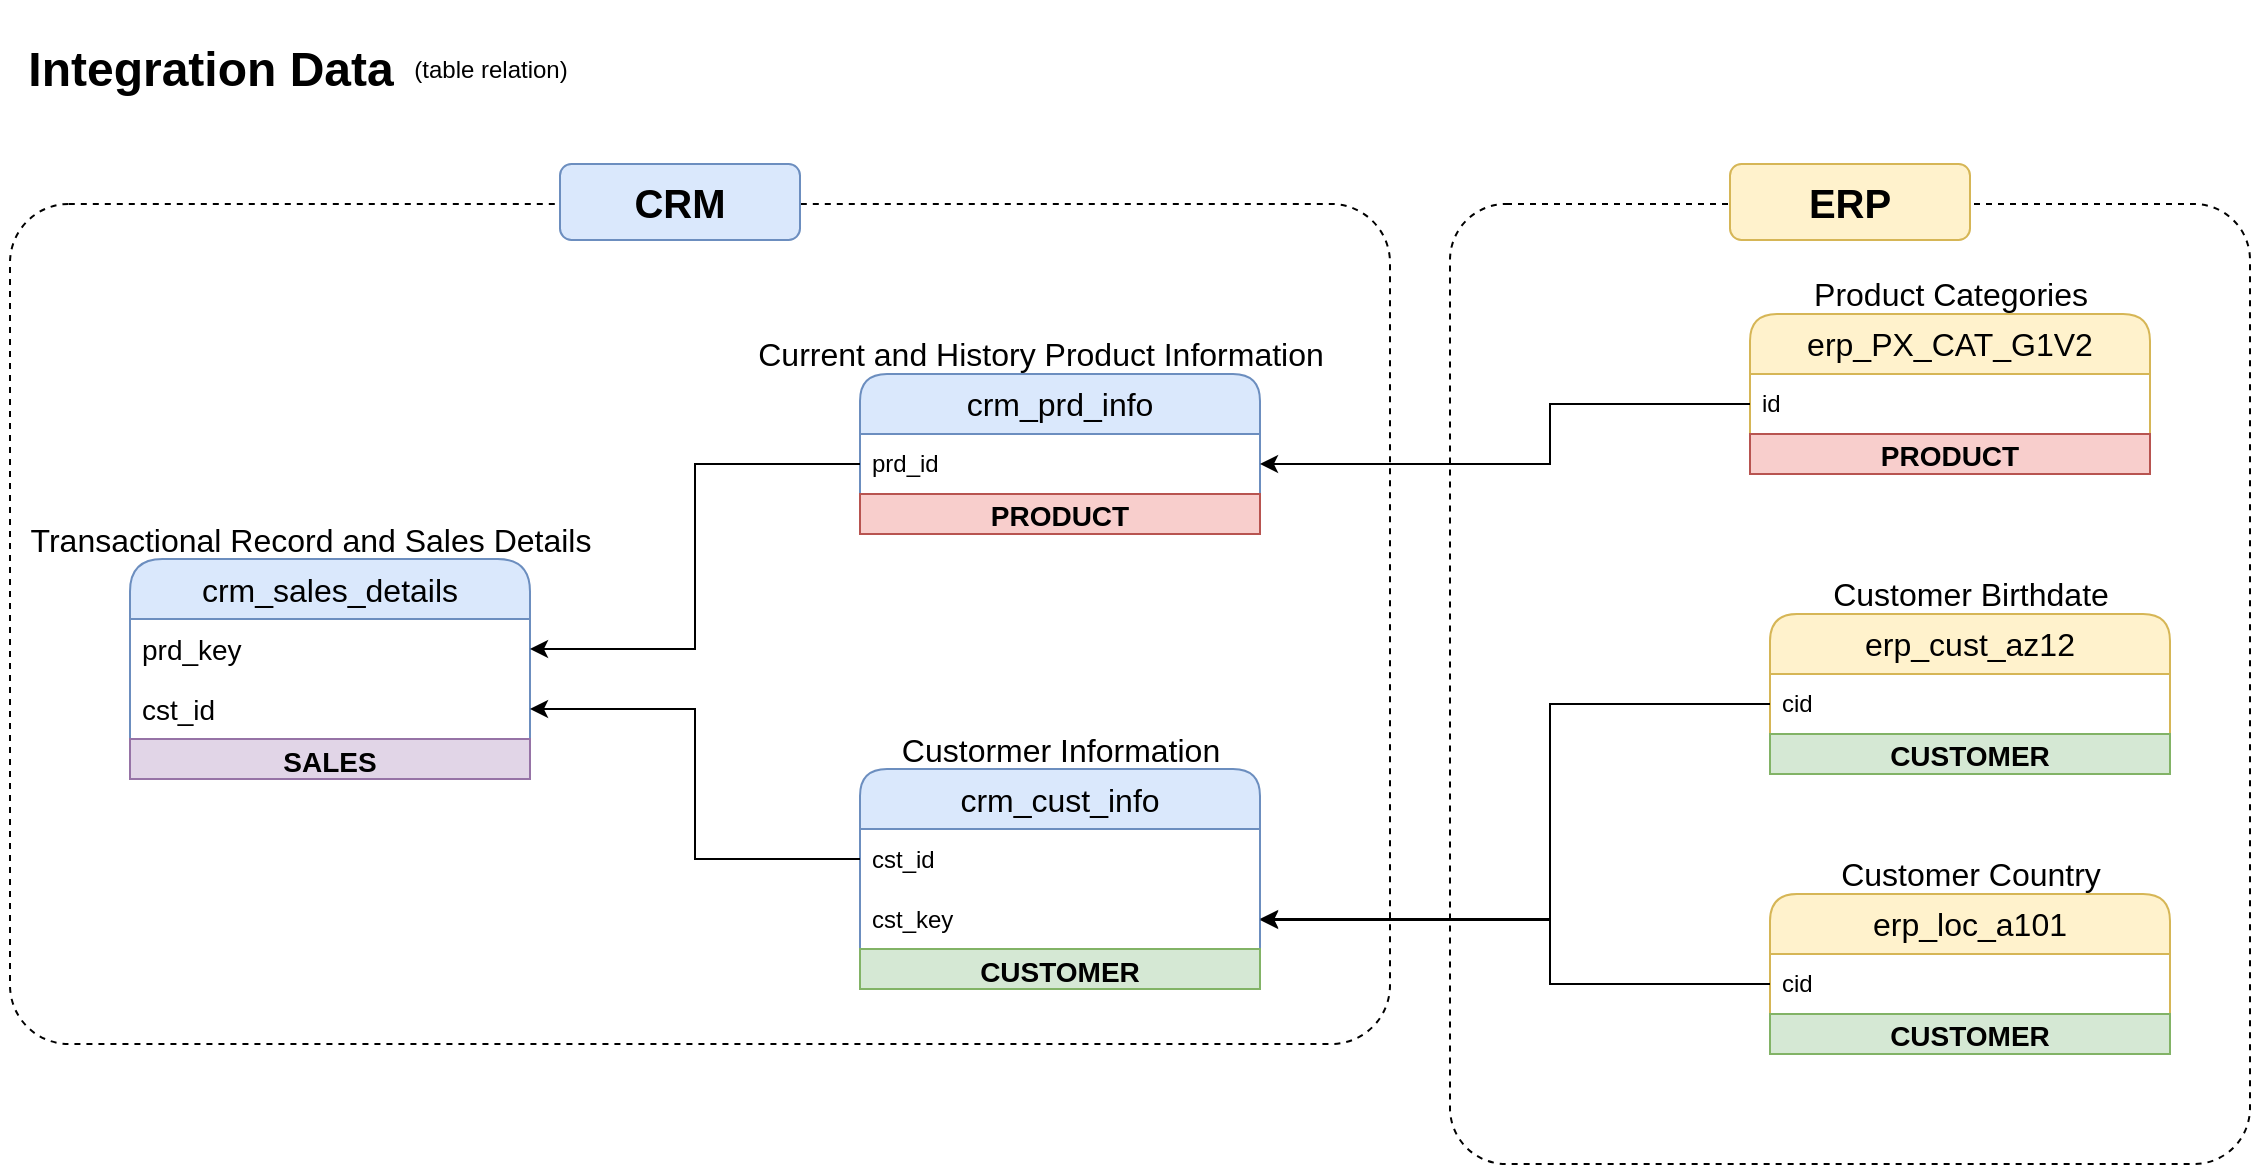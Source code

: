 <mxfile version="27.0.9">
  <diagram name="Page-1" id="7N4G3Wz7aXSjHzqM4Ebh">
    <mxGraphModel dx="981" dy="941" grid="1" gridSize="10" guides="1" tooltips="1" connect="1" arrows="1" fold="1" page="1" pageScale="1" pageWidth="1500" pageHeight="1100" math="0" shadow="0">
      <root>
        <mxCell id="0" />
        <mxCell id="1" parent="0" />
        <mxCell id="pbz5iNjxwZzzG3Zg6_Ht-37" value="" style="rounded=1;whiteSpace=wrap;html=1;fillColor=none;dashed=1;arcSize=7;" parent="1" vertex="1">
          <mxGeometry x="20" y="120" width="690" height="420" as="geometry" />
        </mxCell>
        <mxCell id="pbz5iNjxwZzzG3Zg6_Ht-38" value="" style="rounded=1;whiteSpace=wrap;html=1;fillColor=none;dashed=1;arcSize=7;" parent="1" vertex="1">
          <mxGeometry x="740" y="120" width="400" height="480" as="geometry" />
        </mxCell>
        <mxCell id="pbz5iNjxwZzzG3Zg6_Ht-1" value="&lt;h1&gt;&lt;b&gt;Integration Data&lt;/b&gt;&lt;/h1&gt;" style="text;html=1;align=center;verticalAlign=middle;resizable=0;points=[];autosize=1;strokeColor=none;fillColor=none;" parent="1" vertex="1">
          <mxGeometry x="15" y="18" width="210" height="70" as="geometry" />
        </mxCell>
        <mxCell id="pbz5iNjxwZzzG3Zg6_Ht-2" value="(table relation)" style="text;html=1;align=center;verticalAlign=middle;resizable=0;points=[];autosize=1;strokeColor=none;fillColor=none;" parent="1" vertex="1">
          <mxGeometry x="210" y="38" width="100" height="30" as="geometry" />
        </mxCell>
        <mxCell id="pbz5iNjxwZzzG3Zg6_Ht-3" value="&lt;font style=&quot;font-size: 16px;&quot;&gt;crm_cust_info&lt;/font&gt;" style="swimlane;fontStyle=0;childLayout=stackLayout;horizontal=1;startSize=30;horizontalStack=0;resizeParent=1;resizeParentMax=0;resizeLast=0;collapsible=1;marginBottom=0;whiteSpace=wrap;html=1;rounded=1;fillColor=#dae8fc;strokeColor=#6c8ebf;" parent="1" vertex="1">
          <mxGeometry x="445" y="402.5" width="200" height="110" as="geometry" />
        </mxCell>
        <mxCell id="pbz5iNjxwZzzG3Zg6_Ht-4" value="cst_id" style="text;strokeColor=none;fillColor=none;align=left;verticalAlign=middle;spacingLeft=4;spacingRight=4;overflow=hidden;points=[[0,0.5],[1,0.5]];portConstraint=eastwest;rotatable=0;whiteSpace=wrap;html=1;" parent="pbz5iNjxwZzzG3Zg6_Ht-3" vertex="1">
          <mxGeometry y="30" width="200" height="30" as="geometry" />
        </mxCell>
        <mxCell id="pbz5iNjxwZzzG3Zg6_Ht-27" value="cst_key" style="text;strokeColor=none;fillColor=none;align=left;verticalAlign=middle;spacingLeft=4;spacingRight=4;overflow=hidden;points=[[0,0.5],[1,0.5]];portConstraint=eastwest;rotatable=0;whiteSpace=wrap;html=1;" parent="pbz5iNjxwZzzG3Zg6_Ht-3" vertex="1">
          <mxGeometry y="60" width="200" height="30" as="geometry" />
        </mxCell>
        <mxCell id="18lZcEbYGp7zmTdwYygW-5" value="&lt;b&gt;&lt;font style=&quot;font-size: 14px;&quot;&gt;CUSTOMER&lt;/font&gt;&lt;/b&gt;" style="text;html=1;strokeColor=#82b366;fillColor=#d5e8d4;align=center;verticalAlign=middle;whiteSpace=wrap;overflow=hidden;" vertex="1" parent="pbz5iNjxwZzzG3Zg6_Ht-3">
          <mxGeometry y="90" width="200" height="20" as="geometry" />
        </mxCell>
        <mxCell id="pbz5iNjxwZzzG3Zg6_Ht-7" value="&lt;font style=&quot;font-size: 16px;&quot;&gt;crm_prd_info&lt;/font&gt;" style="swimlane;fontStyle=0;childLayout=stackLayout;horizontal=1;startSize=30;horizontalStack=0;resizeParent=1;resizeParentMax=0;resizeLast=0;collapsible=1;marginBottom=0;whiteSpace=wrap;html=1;rounded=1;fillColor=#dae8fc;strokeColor=#6c8ebf;" parent="1" vertex="1">
          <mxGeometry x="445" y="205" width="200" height="80" as="geometry" />
        </mxCell>
        <mxCell id="pbz5iNjxwZzzG3Zg6_Ht-8" value="prd_id" style="text;strokeColor=none;fillColor=none;align=left;verticalAlign=middle;spacingLeft=4;spacingRight=4;overflow=hidden;points=[[0,0.5],[1,0.5]];portConstraint=eastwest;rotatable=0;whiteSpace=wrap;html=1;" parent="pbz5iNjxwZzzG3Zg6_Ht-7" vertex="1">
          <mxGeometry y="30" width="200" height="30" as="geometry" />
        </mxCell>
        <mxCell id="18lZcEbYGp7zmTdwYygW-1" value="&lt;b&gt;&lt;font style=&quot;font-size: 14px;&quot;&gt;PRODUCT&lt;/font&gt;&lt;/b&gt;" style="text;html=1;strokeColor=#b85450;fillColor=#f8cecc;align=center;verticalAlign=middle;whiteSpace=wrap;overflow=hidden;" vertex="1" parent="pbz5iNjxwZzzG3Zg6_Ht-7">
          <mxGeometry y="60" width="200" height="20" as="geometry" />
        </mxCell>
        <mxCell id="pbz5iNjxwZzzG3Zg6_Ht-10" value="Current and History Product Information" style="text;html=1;align=center;verticalAlign=middle;resizable=0;points=[];autosize=1;strokeColor=none;fillColor=none;fontSize=16;" parent="1" vertex="1">
          <mxGeometry x="380" y="180" width="310" height="30" as="geometry" />
        </mxCell>
        <mxCell id="pbz5iNjxwZzzG3Zg6_Ht-9" value="Custormer Information" style="text;html=1;align=center;verticalAlign=middle;resizable=0;points=[];autosize=1;strokeColor=none;fillColor=none;fontSize=16;" parent="1" vertex="1">
          <mxGeometry x="455" y="377.5" width="180" height="30" as="geometry" />
        </mxCell>
        <mxCell id="pbz5iNjxwZzzG3Zg6_Ht-13" value="&lt;font style=&quot;font-size: 16px;&quot;&gt;crm_sales_details&lt;/font&gt;" style="swimlane;fontStyle=0;childLayout=stackLayout;horizontal=1;startSize=30;horizontalStack=0;resizeParent=1;resizeParentMax=0;resizeLast=0;collapsible=1;marginBottom=0;whiteSpace=wrap;html=1;rounded=1;fillColor=#dae8fc;strokeColor=#6c8ebf;arcSize=18;" parent="1" vertex="1">
          <mxGeometry x="80" y="297.5" width="200" height="110" as="geometry" />
        </mxCell>
        <mxCell id="pbz5iNjxwZzzG3Zg6_Ht-14" value="&lt;font style=&quot;font-size: 14px;&quot;&gt;prd_key&lt;/font&gt;" style="text;strokeColor=none;fillColor=none;align=left;verticalAlign=middle;spacingLeft=4;spacingRight=4;overflow=hidden;points=[[0,0.5],[1,0.5]];portConstraint=eastwest;rotatable=0;whiteSpace=wrap;html=1;" parent="pbz5iNjxwZzzG3Zg6_Ht-13" vertex="1">
          <mxGeometry y="30" width="200" height="30" as="geometry" />
        </mxCell>
        <mxCell id="pbz5iNjxwZzzG3Zg6_Ht-16" value="&lt;font style=&quot;font-size: 14px;&quot;&gt;cst_id&lt;/font&gt;" style="text;strokeColor=none;fillColor=none;align=left;verticalAlign=middle;spacingLeft=4;spacingRight=4;overflow=hidden;points=[[0,0.5],[1,0.5]];portConstraint=eastwest;rotatable=0;whiteSpace=wrap;html=1;" parent="pbz5iNjxwZzzG3Zg6_Ht-13" vertex="1">
          <mxGeometry y="60" width="200" height="30" as="geometry" />
        </mxCell>
        <mxCell id="18lZcEbYGp7zmTdwYygW-6" value="&lt;b&gt;&lt;font style=&quot;font-size: 14px;&quot;&gt;SALES&lt;/font&gt;&lt;/b&gt;" style="text;html=1;strokeColor=#9673a6;fillColor=#e1d5e7;align=center;verticalAlign=middle;whiteSpace=wrap;overflow=hidden;" vertex="1" parent="pbz5iNjxwZzzG3Zg6_Ht-13">
          <mxGeometry y="90" width="200" height="20" as="geometry" />
        </mxCell>
        <mxCell id="pbz5iNjxwZzzG3Zg6_Ht-15" value="Transactional Record and Sales Details" style="text;html=1;align=center;verticalAlign=middle;resizable=0;points=[];autosize=1;strokeColor=none;fillColor=none;fontSize=16;" parent="1" vertex="1">
          <mxGeometry x="20" y="272.5" width="300" height="30" as="geometry" />
        </mxCell>
        <mxCell id="pbz5iNjxwZzzG3Zg6_Ht-22" style="edgeStyle=orthogonalEdgeStyle;rounded=0;orthogonalLoop=1;jettySize=auto;html=1;entryX=1;entryY=0.5;entryDx=0;entryDy=0;" parent="1" source="pbz5iNjxwZzzG3Zg6_Ht-8" target="pbz5iNjxwZzzG3Zg6_Ht-14" edge="1">
          <mxGeometry relative="1" as="geometry" />
        </mxCell>
        <mxCell id="pbz5iNjxwZzzG3Zg6_Ht-23" style="edgeStyle=orthogonalEdgeStyle;rounded=0;orthogonalLoop=1;jettySize=auto;html=1;entryX=1;entryY=0.5;entryDx=0;entryDy=0;" parent="1" source="pbz5iNjxwZzzG3Zg6_Ht-4" target="pbz5iNjxwZzzG3Zg6_Ht-16" edge="1">
          <mxGeometry relative="1" as="geometry" />
        </mxCell>
        <mxCell id="pbz5iNjxwZzzG3Zg6_Ht-24" value="Customer Birthdate" style="text;html=1;align=center;verticalAlign=middle;resizable=0;points=[];autosize=1;strokeColor=none;fillColor=none;fontSize=16;" parent="1" vertex="1">
          <mxGeometry x="920" y="300" width="160" height="30" as="geometry" />
        </mxCell>
        <mxCell id="pbz5iNjxwZzzG3Zg6_Ht-25" value="&lt;font style=&quot;font-size: 16px;&quot;&gt;erp_cust_az12&lt;/font&gt;" style="swimlane;fontStyle=0;childLayout=stackLayout;horizontal=1;startSize=30;horizontalStack=0;resizeParent=1;resizeParentMax=0;resizeLast=0;collapsible=1;marginBottom=0;whiteSpace=wrap;html=1;rounded=1;fillColor=#fff2cc;strokeColor=#d6b656;" parent="1" vertex="1">
          <mxGeometry x="900" y="325" width="200" height="80" as="geometry" />
        </mxCell>
        <mxCell id="pbz5iNjxwZzzG3Zg6_Ht-26" value="cid" style="text;strokeColor=none;fillColor=none;align=left;verticalAlign=middle;spacingLeft=4;spacingRight=4;overflow=hidden;points=[[0,0.5],[1,0.5]];portConstraint=eastwest;rotatable=0;whiteSpace=wrap;html=1;" parent="pbz5iNjxwZzzG3Zg6_Ht-25" vertex="1">
          <mxGeometry y="30" width="200" height="30" as="geometry" />
        </mxCell>
        <mxCell id="18lZcEbYGp7zmTdwYygW-3" value="&lt;b&gt;&lt;font style=&quot;font-size: 14px;&quot;&gt;CUSTOMER&lt;/font&gt;&lt;/b&gt;" style="text;html=1;strokeColor=#82b366;fillColor=#d5e8d4;align=center;verticalAlign=middle;whiteSpace=wrap;overflow=hidden;" vertex="1" parent="pbz5iNjxwZzzG3Zg6_Ht-25">
          <mxGeometry y="60" width="200" height="20" as="geometry" />
        </mxCell>
        <mxCell id="pbz5iNjxwZzzG3Zg6_Ht-28" value="&lt;font style=&quot;font-size: 16px;&quot;&gt;erp_loc_a101&lt;/font&gt;" style="swimlane;fontStyle=0;childLayout=stackLayout;horizontal=1;startSize=30;horizontalStack=0;resizeParent=1;resizeParentMax=0;resizeLast=0;collapsible=1;marginBottom=0;whiteSpace=wrap;html=1;rounded=1;fillColor=#fff2cc;strokeColor=#d6b656;" parent="1" vertex="1">
          <mxGeometry x="900" y="465" width="200" height="80" as="geometry" />
        </mxCell>
        <mxCell id="pbz5iNjxwZzzG3Zg6_Ht-29" value="cid" style="text;strokeColor=none;fillColor=none;align=left;verticalAlign=middle;spacingLeft=4;spacingRight=4;overflow=hidden;points=[[0,0.5],[1,0.5]];portConstraint=eastwest;rotatable=0;whiteSpace=wrap;html=1;" parent="pbz5iNjxwZzzG3Zg6_Ht-28" vertex="1">
          <mxGeometry y="30" width="200" height="30" as="geometry" />
        </mxCell>
        <mxCell id="18lZcEbYGp7zmTdwYygW-4" value="&lt;b&gt;&lt;font style=&quot;font-size: 14px;&quot;&gt;CUSTOMER&lt;/font&gt;&lt;/b&gt;" style="text;html=1;strokeColor=#82b366;fillColor=#d5e8d4;align=center;verticalAlign=middle;whiteSpace=wrap;overflow=hidden;" vertex="1" parent="pbz5iNjxwZzzG3Zg6_Ht-28">
          <mxGeometry y="60" width="200" height="20" as="geometry" />
        </mxCell>
        <mxCell id="pbz5iNjxwZzzG3Zg6_Ht-30" value="Customer Country" style="text;html=1;align=center;verticalAlign=middle;resizable=0;points=[];autosize=1;strokeColor=none;fillColor=none;fontSize=16;" parent="1" vertex="1">
          <mxGeometry x="925" y="440" width="150" height="30" as="geometry" />
        </mxCell>
        <mxCell id="pbz5iNjxwZzzG3Zg6_Ht-31" value="&lt;font style=&quot;font-size: 16px;&quot;&gt;erp_PX_CAT_G1V2&lt;/font&gt;" style="swimlane;fontStyle=0;childLayout=stackLayout;horizontal=1;startSize=30;horizontalStack=0;resizeParent=1;resizeParentMax=0;resizeLast=0;collapsible=1;marginBottom=0;whiteSpace=wrap;html=1;rounded=1;fillColor=#fff2cc;strokeColor=#d6b656;" parent="1" vertex="1">
          <mxGeometry x="890" y="175" width="200" height="80" as="geometry" />
        </mxCell>
        <mxCell id="pbz5iNjxwZzzG3Zg6_Ht-32" value="id" style="text;strokeColor=none;fillColor=none;align=left;verticalAlign=middle;spacingLeft=4;spacingRight=4;overflow=hidden;points=[[0,0.5],[1,0.5]];portConstraint=eastwest;rotatable=0;whiteSpace=wrap;html=1;" parent="pbz5iNjxwZzzG3Zg6_Ht-31" vertex="1">
          <mxGeometry y="30" width="200" height="30" as="geometry" />
        </mxCell>
        <mxCell id="18lZcEbYGp7zmTdwYygW-2" value="&lt;b&gt;&lt;font style=&quot;font-size: 14px;&quot;&gt;PRODUCT&lt;/font&gt;&lt;/b&gt;" style="text;html=1;strokeColor=#b85450;fillColor=#f8cecc;align=center;verticalAlign=middle;whiteSpace=wrap;overflow=hidden;" vertex="1" parent="pbz5iNjxwZzzG3Zg6_Ht-31">
          <mxGeometry y="60" width="200" height="20" as="geometry" />
        </mxCell>
        <mxCell id="pbz5iNjxwZzzG3Zg6_Ht-33" value="Product Categories" style="text;html=1;align=center;verticalAlign=middle;resizable=0;points=[];autosize=1;strokeColor=none;fillColor=none;fontSize=16;" parent="1" vertex="1">
          <mxGeometry x="910" y="150" width="160" height="30" as="geometry" />
        </mxCell>
        <mxCell id="pbz5iNjxwZzzG3Zg6_Ht-34" style="edgeStyle=orthogonalEdgeStyle;rounded=0;orthogonalLoop=1;jettySize=auto;html=1;entryX=1;entryY=0.5;entryDx=0;entryDy=0;" parent="1" source="pbz5iNjxwZzzG3Zg6_Ht-32" target="pbz5iNjxwZzzG3Zg6_Ht-8" edge="1">
          <mxGeometry relative="1" as="geometry">
            <Array as="points">
              <mxPoint x="790" y="220" />
              <mxPoint x="790" y="250" />
            </Array>
          </mxGeometry>
        </mxCell>
        <mxCell id="pbz5iNjxwZzzG3Zg6_Ht-35" style="edgeStyle=orthogonalEdgeStyle;rounded=0;orthogonalLoop=1;jettySize=auto;html=1;entryX=1;entryY=0.5;entryDx=0;entryDy=0;" parent="1" source="pbz5iNjxwZzzG3Zg6_Ht-26" target="pbz5iNjxwZzzG3Zg6_Ht-27" edge="1">
          <mxGeometry relative="1" as="geometry">
            <Array as="points">
              <mxPoint x="790" y="370" />
              <mxPoint x="790" y="478" />
            </Array>
          </mxGeometry>
        </mxCell>
        <mxCell id="pbz5iNjxwZzzG3Zg6_Ht-36" style="edgeStyle=orthogonalEdgeStyle;rounded=0;orthogonalLoop=1;jettySize=auto;html=1;" parent="1" source="pbz5iNjxwZzzG3Zg6_Ht-29" target="pbz5iNjxwZzzG3Zg6_Ht-27" edge="1">
          <mxGeometry relative="1" as="geometry">
            <Array as="points">
              <mxPoint x="790" y="510" />
              <mxPoint x="790" y="478" />
            </Array>
          </mxGeometry>
        </mxCell>
        <mxCell id="pbz5iNjxwZzzG3Zg6_Ht-42" value="&lt;b&gt;&lt;font&gt;CRM&lt;/font&gt;&lt;/b&gt;" style="rounded=1;whiteSpace=wrap;html=1;fontSize=20;fillColor=#dae8fc;strokeColor=#6c8ebf;" parent="1" vertex="1">
          <mxGeometry x="295" y="100" width="120" height="38" as="geometry" />
        </mxCell>
        <mxCell id="pbz5iNjxwZzzG3Zg6_Ht-43" value="&lt;b&gt;ERP&lt;/b&gt;" style="rounded=1;whiteSpace=wrap;html=1;fontSize=20;fillColor=#fff2cc;strokeColor=#d6b656;" parent="1" vertex="1">
          <mxGeometry x="880" y="100" width="120" height="38" as="geometry" />
        </mxCell>
      </root>
    </mxGraphModel>
  </diagram>
</mxfile>
